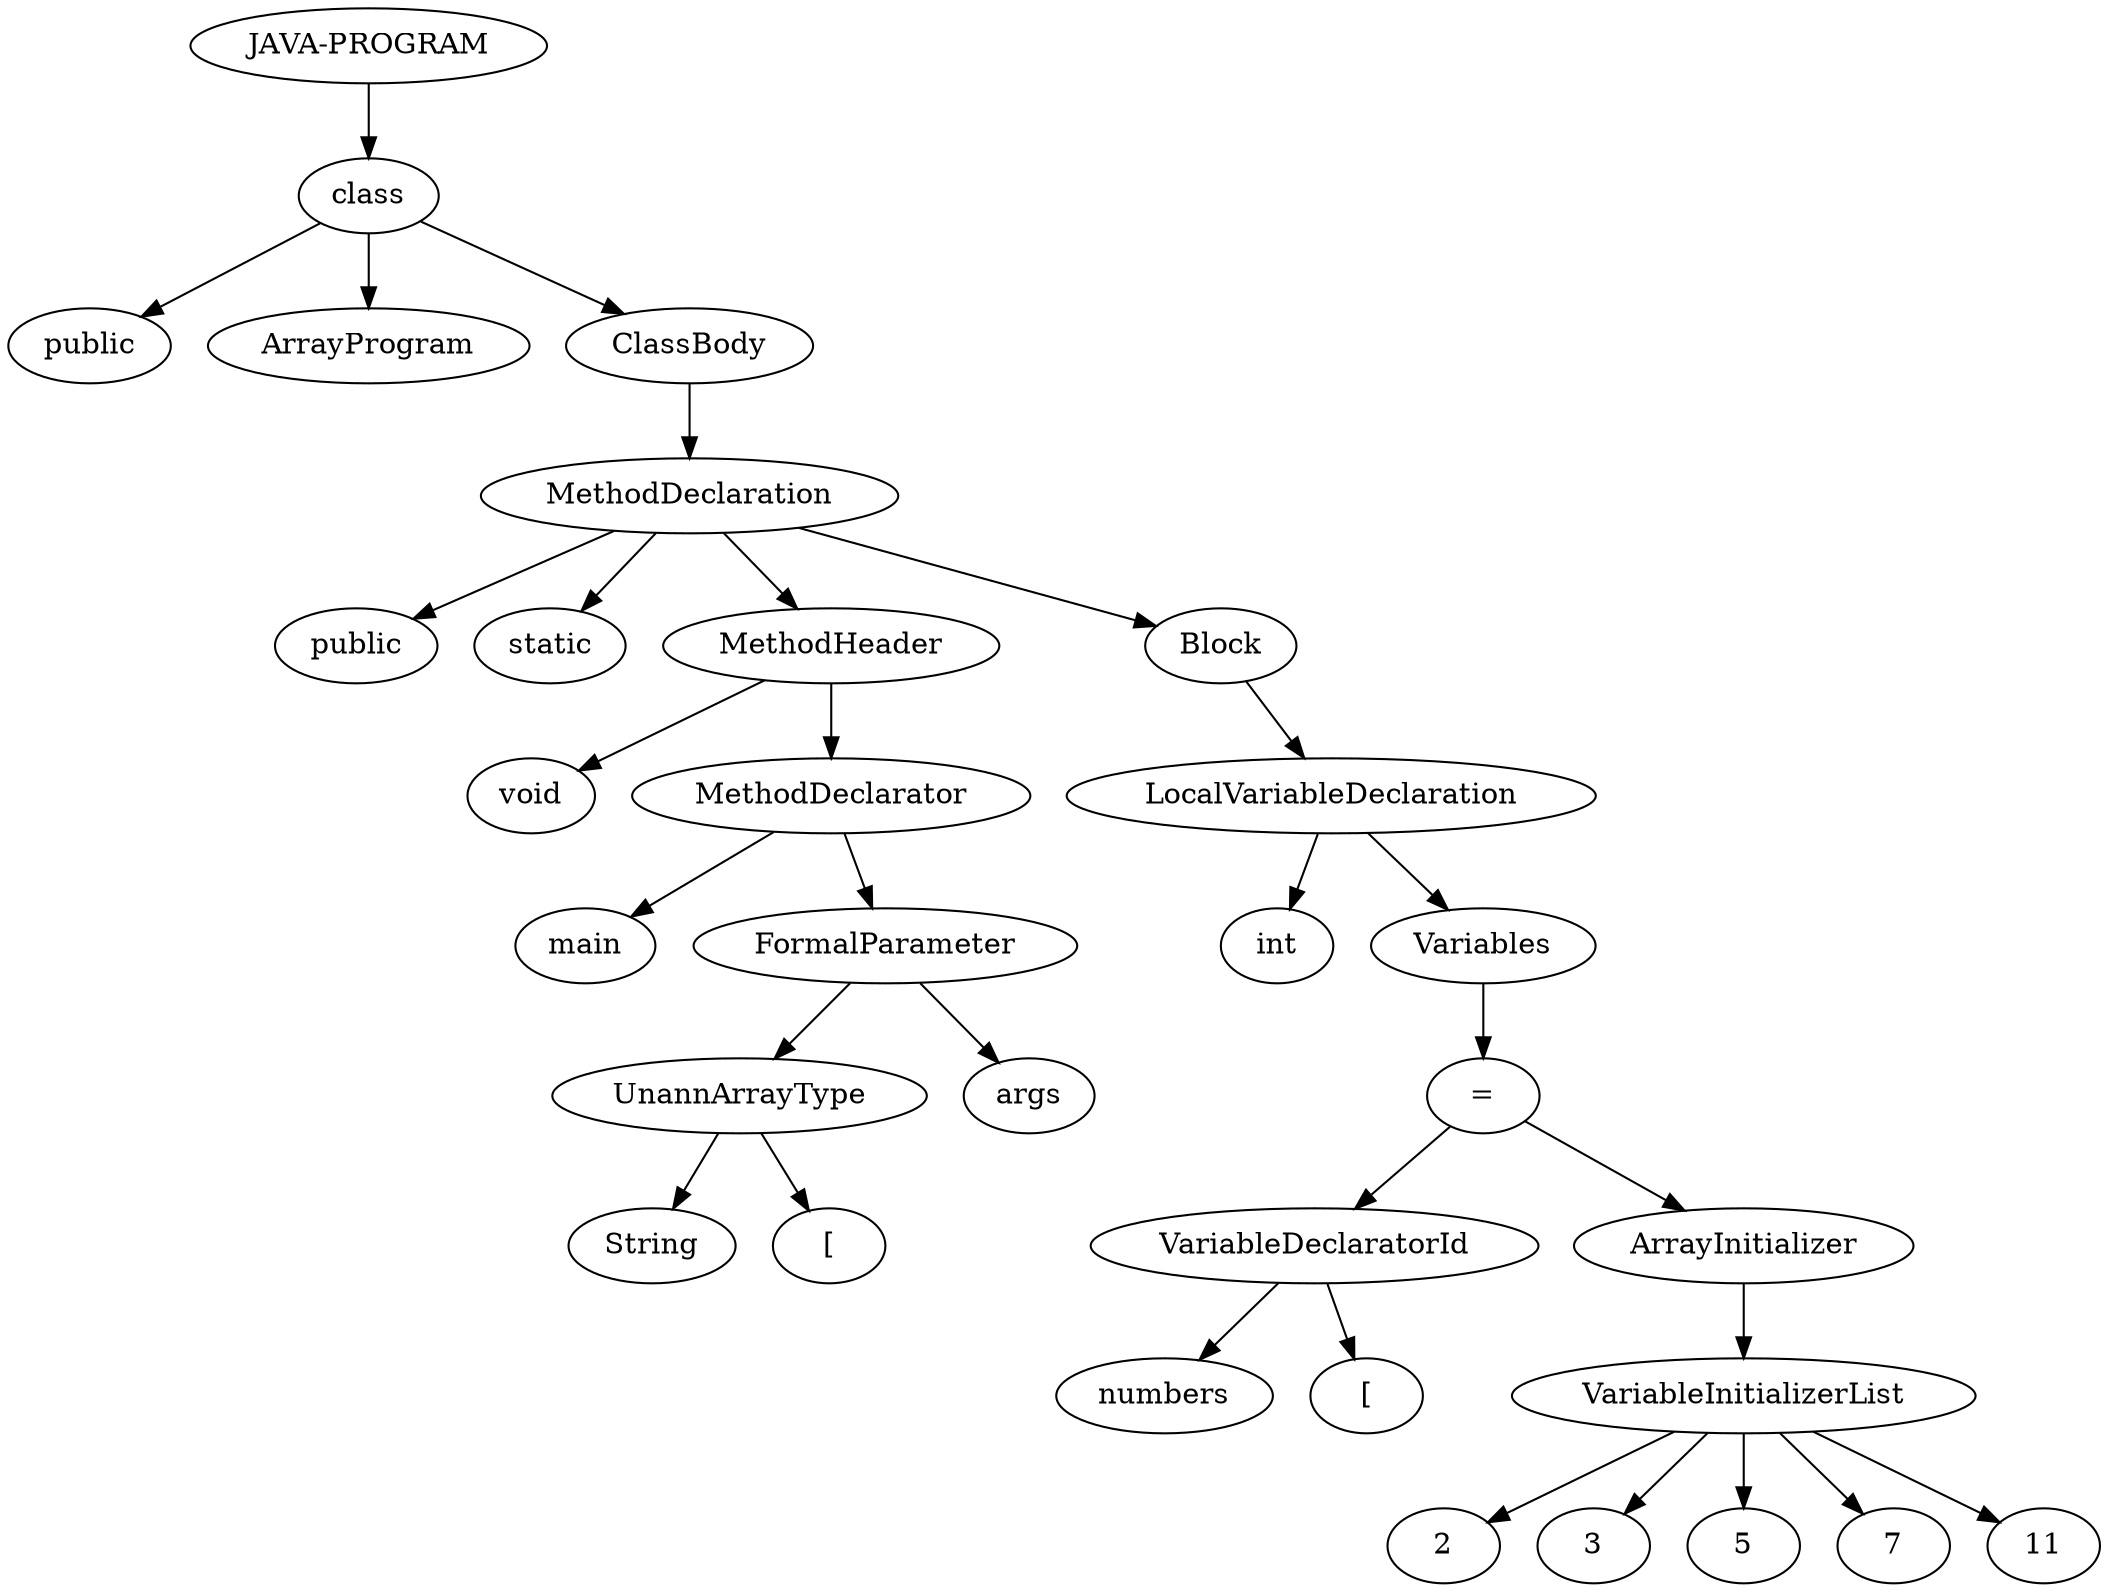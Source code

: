 digraph G {
 node0 [label="JAVA-PROGRAM"]
 node1 [label="class"]
 node0 -> node1
 node2 [label="public"]
 node1 -> node2
 node3 [label="ArrayProgram"]
 node1 -> node3
 node4 [label="ClassBody"]
 node1 -> node4
 node5 [label="MethodDeclaration"]
 node4 -> node5
 node6 [label="public"]
 node5 -> node6
 node7 [label="static"]
 node5 -> node7
 node8 [label="MethodHeader"]
 node5 -> node8
 node9 [label="void"]
 node8 -> node9
 node10 [label="MethodDeclarator"]
 node8 -> node10
 node11 [label="main"]
 node10 -> node11
 node12 [label="FormalParameter"]
 node10 -> node12
 node13 [label="UnannArrayType"]
 node12 -> node13
 node14 [label="String"]
 node13 -> node14
 node15 [label="["]
 node13 -> node15
 node16 [label="args"]
 node12 -> node16
 node17 [label="Block"]
 node5 -> node17
 node18 [label="LocalVariableDeclaration"]
 node17 -> node18
 node19 [label="int"]
 node18 -> node19
 node20 [label="Variables"]
 node18 -> node20
 node21 [label="="]
 node20 -> node21
 node22 [label="VariableDeclaratorId"]
 node21 -> node22
 node23 [label="numbers"]
 node22 -> node23
 node24 [label="["]
 node22 -> node24
 node25 [label="ArrayInitializer"]
 node21 -> node25
 node26 [label="VariableInitializerList"]
 node25 -> node26
 node27 [label="2"]
 node26 -> node27
 node28 [label="3"]
 node26 -> node28
 node29 [label="5"]
 node26 -> node29
 node30 [label="7"]
 node26 -> node30
 node31 [label="11"]
 node26 -> node31
}
